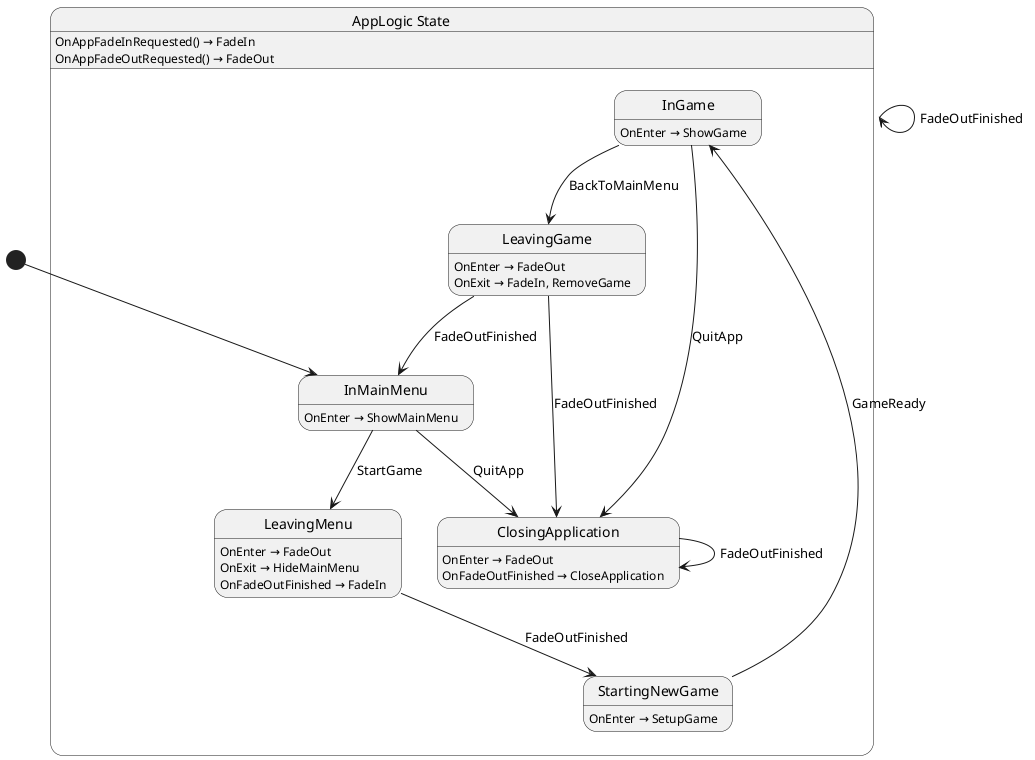 @startuml AppLogic
state "AppLogic State" as Nevergreen_AppLogic_State {
  state "ClosingApplication" as Nevergreen_AppLogic_State_ClosingApplication
  state "InGame" as Nevergreen_AppLogic_State_InGame
  state "InMainMenu" as Nevergreen_AppLogic_State_InMainMenu
  state "LeavingGame" as Nevergreen_AppLogic_State_LeavingGame
  state "LeavingMenu" as Nevergreen_AppLogic_State_LeavingMenu
  state "StartingNewGame" as Nevergreen_AppLogic_State_StartingNewGame
}

Nevergreen_AppLogic_State --> Nevergreen_AppLogic_State : FadeOutFinished
Nevergreen_AppLogic_State_ClosingApplication --> Nevergreen_AppLogic_State_ClosingApplication : FadeOutFinished
Nevergreen_AppLogic_State_InGame --> Nevergreen_AppLogic_State_ClosingApplication : QuitApp
Nevergreen_AppLogic_State_InGame --> Nevergreen_AppLogic_State_LeavingGame : BackToMainMenu
Nevergreen_AppLogic_State_InMainMenu --> Nevergreen_AppLogic_State_ClosingApplication : QuitApp
Nevergreen_AppLogic_State_InMainMenu --> Nevergreen_AppLogic_State_LeavingMenu : StartGame
Nevergreen_AppLogic_State_LeavingGame --> Nevergreen_AppLogic_State_ClosingApplication : FadeOutFinished
Nevergreen_AppLogic_State_LeavingGame --> Nevergreen_AppLogic_State_InMainMenu : FadeOutFinished
Nevergreen_AppLogic_State_LeavingMenu --> Nevergreen_AppLogic_State_StartingNewGame : FadeOutFinished
Nevergreen_AppLogic_State_StartingNewGame --> Nevergreen_AppLogic_State_InGame : GameReady

Nevergreen_AppLogic_State : OnAppFadeInRequested() → FadeIn
Nevergreen_AppLogic_State : OnAppFadeOutRequested() → FadeOut
Nevergreen_AppLogic_State_ClosingApplication : OnEnter → FadeOut
Nevergreen_AppLogic_State_ClosingApplication : OnFadeOutFinished → CloseApplication
Nevergreen_AppLogic_State_InGame : OnEnter → ShowGame
Nevergreen_AppLogic_State_InMainMenu : OnEnter → ShowMainMenu
Nevergreen_AppLogic_State_LeavingGame : OnEnter → FadeOut
Nevergreen_AppLogic_State_LeavingGame : OnExit → FadeIn, RemoveGame
Nevergreen_AppLogic_State_LeavingMenu : OnEnter → FadeOut
Nevergreen_AppLogic_State_LeavingMenu : OnExit → HideMainMenu
Nevergreen_AppLogic_State_LeavingMenu : OnFadeOutFinished → FadeIn
Nevergreen_AppLogic_State_StartingNewGame : OnEnter → SetupGame

[*] --> Nevergreen_AppLogic_State_InMainMenu
@enduml